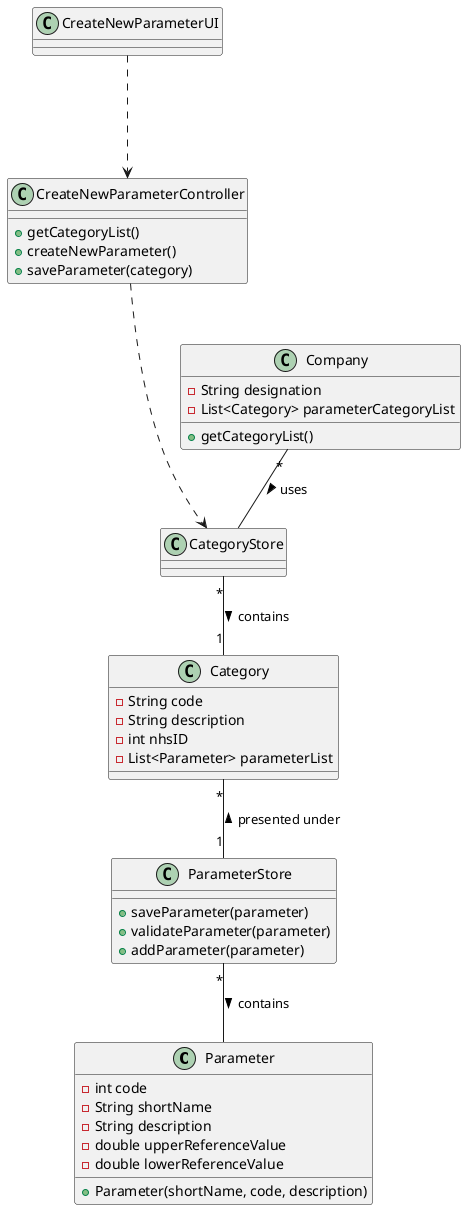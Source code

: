 @startuml


class Parameter {
-int code
-String shortName
-String description
-double upperReferenceValue
-double lowerReferenceValue

+Parameter(shortName, code, description)
}

class CreateNewParameterUI{
}

class CreateNewParameterController{

+getCategoryList()
+createNewParameter()
+saveParameter(category)
}

class Company{
-String designation
-List<Category> parameterCategoryList

+getCategoryList()
}

class Category {
-String code
-String description
-int nhsID
-List<Parameter> parameterList

}

class CategoryStore{
}

class ParameterStore{
+saveParameter(parameter)
+validateParameter(parameter)
+addParameter(parameter)
}

CreateNewParameterUI ...> CreateNewParameterController
CreateNewParameterController ...> CategoryStore
Category "*"--"1" ParameterStore : presented under <
CategoryStore "*"--"1" Category : contains >
Company "*"-- CategoryStore : uses >
ParameterStore "*"-- Parameter : contains >

@enduml